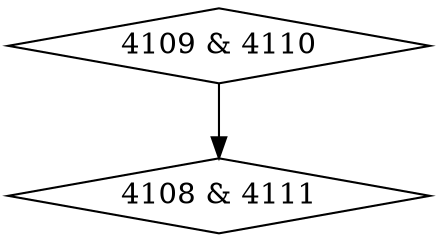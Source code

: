 digraph {
0 [label = "4108 & 4111", shape = diamond];
1 [label = "4109 & 4110", shape = diamond];
1->0;
}

